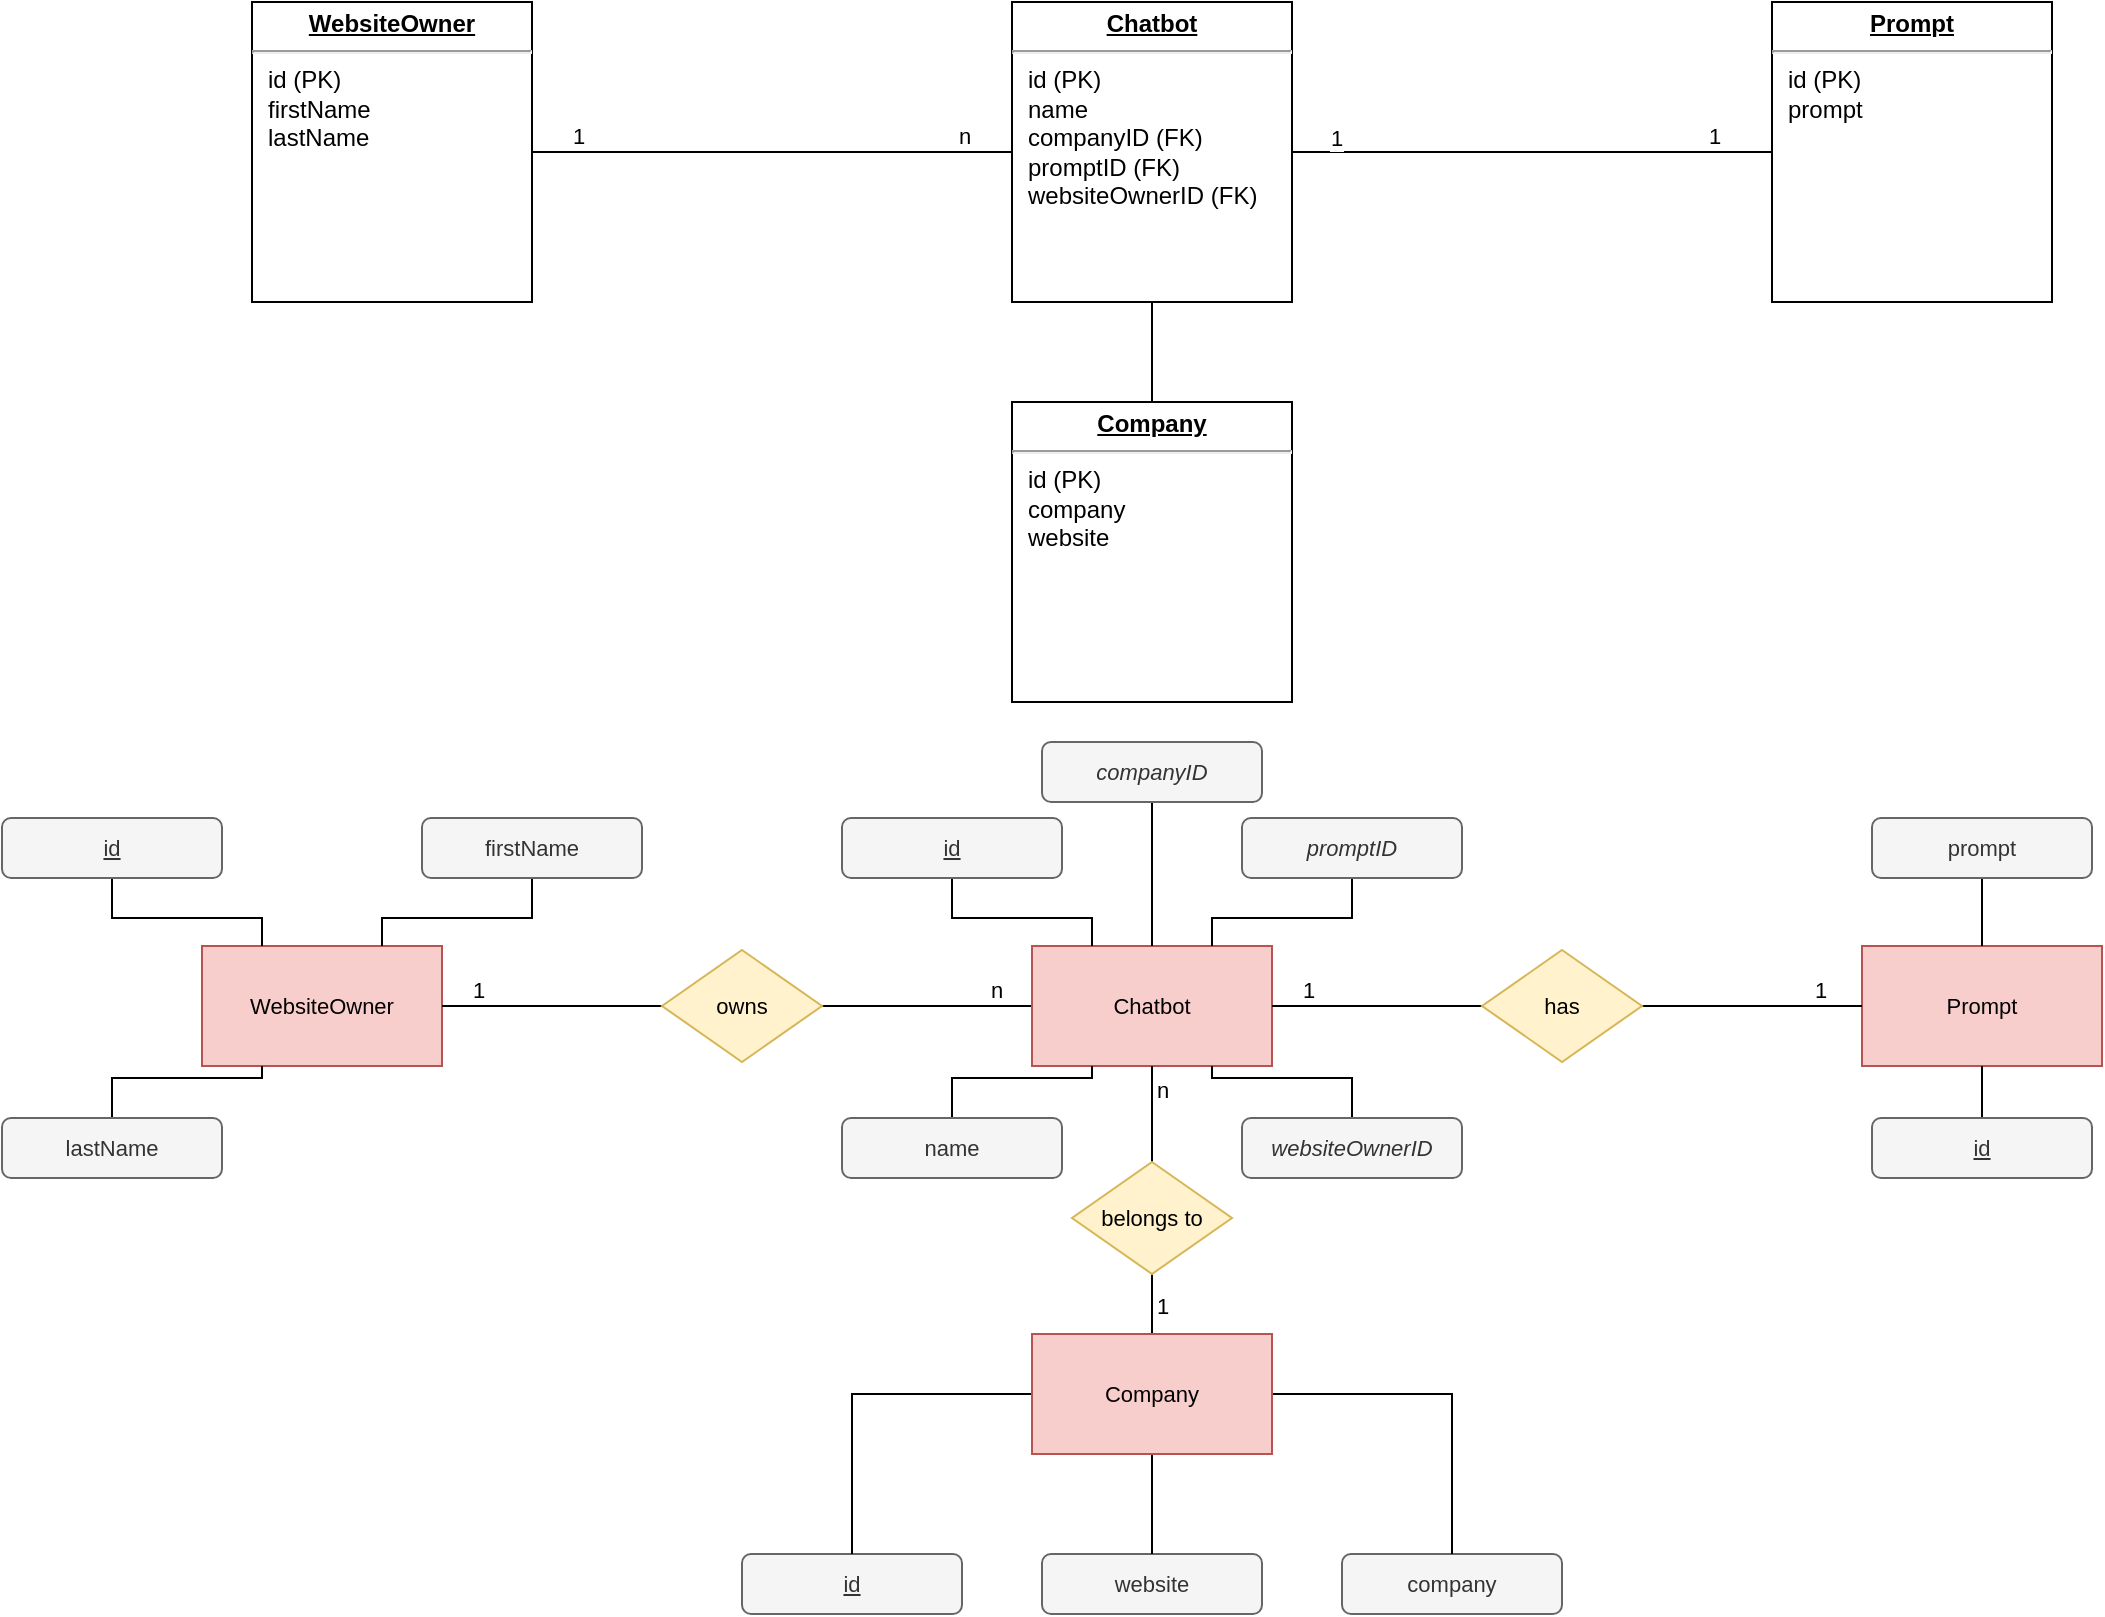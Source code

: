 <mxfile version="26.0.16">
  <diagram name="Page-1" id="a7904f86-f2b4-8e86-fa97-74104820619b">
    <mxGraphModel dx="1434" dy="792" grid="1" gridSize="10" guides="1" tooltips="1" connect="1" arrows="1" fold="1" page="1" pageScale="1" pageWidth="1169" pageHeight="827" background="none" math="0" shadow="0">
      <root>
        <mxCell id="0" />
        <mxCell id="1" parent="0" />
        <mxCell id="1aYPySXUmk-SA74niEho-6" style="edgeStyle=orthogonalEdgeStyle;shape=connector;rounded=0;orthogonalLoop=1;jettySize=auto;html=1;entryX=0;entryY=0.5;entryDx=0;entryDy=0;strokeColor=default;align=center;verticalAlign=middle;fontFamily=Helvetica;fontSize=11;fontColor=default;labelBackgroundColor=default;endArrow=none;endFill=0;" parent="1" source="24794b860abc3c2d-25" target="1aYPySXUmk-SA74niEho-2" edge="1">
          <mxGeometry relative="1" as="geometry" />
        </mxCell>
        <mxCell id="1aYPySXUmk-SA74niEho-7" value="1" style="edgeLabel;html=1;align=center;verticalAlign=middle;resizable=0;points=[];fontFamily=Helvetica;fontSize=11;fontColor=default;labelBackgroundColor=default;" parent="1aYPySXUmk-SA74niEho-6" vertex="1" connectable="0">
          <mxGeometry x="-0.817" y="2" relative="1" as="geometry">
            <mxPoint y="-5" as="offset" />
          </mxGeometry>
        </mxCell>
        <mxCell id="1aYPySXUmk-SA74niEho-10" value="1" style="edgeLabel;html=1;align=center;verticalAlign=middle;resizable=0;points=[];fontFamily=Helvetica;fontSize=11;fontColor=default;labelBackgroundColor=default;" parent="1aYPySXUmk-SA74niEho-6" vertex="1" connectable="0">
          <mxGeometry x="0.758" y="4" relative="1" as="geometry">
            <mxPoint y="-4" as="offset" />
          </mxGeometry>
        </mxCell>
        <mxCell id="24794b860abc3c2d-25" value="&lt;p style=&quot;margin: 4px 0px 0px; text-align: center; text-decoration: underline;&quot;&gt;&lt;b&gt;Chatbot&lt;/b&gt;&lt;/p&gt;&lt;hr&gt;&lt;p style=&quot;margin: 0px ; margin-left: 8px&quot;&gt;id (PK)&lt;/p&gt;&lt;p style=&quot;margin: 0px ; margin-left: 8px&quot;&gt;name&lt;/p&gt;&lt;p style=&quot;margin: 0px ; margin-left: 8px&quot;&gt;companyID (FK)&lt;/p&gt;&lt;p style=&quot;margin: 0px ; margin-left: 8px&quot;&gt;promptID (FK)&lt;/p&gt;&lt;p style=&quot;margin: 0px ; margin-left: 8px&quot;&gt;websiteOwnerID (FK)&lt;/p&gt;" style="verticalAlign=top;align=left;overflow=fill;fontSize=12;fontFamily=Helvetica;html=1;rounded=0;shadow=0;comic=0;labelBackgroundColor=none;strokeWidth=1" parent="1" vertex="1">
          <mxGeometry x="515" y="20" width="140" height="150" as="geometry" />
        </mxCell>
        <mxCell id="1aYPySXUmk-SA74niEho-3" style="edgeStyle=orthogonalEdgeStyle;rounded=0;orthogonalLoop=1;jettySize=auto;html=1;entryX=0;entryY=0.5;entryDx=0;entryDy=0;endArrow=none;endFill=0;" parent="1" source="1aYPySXUmk-SA74niEho-1" target="24794b860abc3c2d-25" edge="1">
          <mxGeometry relative="1" as="geometry" />
        </mxCell>
        <mxCell id="1aYPySXUmk-SA74niEho-4" value="1" style="edgeLabel;html=1;align=center;verticalAlign=middle;resizable=0;points=[];fontFamily=Helvetica;fontSize=11;fontColor=default;labelBackgroundColor=default;" parent="1aYPySXUmk-SA74niEho-3" vertex="1" connectable="0">
          <mxGeometry x="-0.808" y="1" relative="1" as="geometry">
            <mxPoint y="-7" as="offset" />
          </mxGeometry>
        </mxCell>
        <mxCell id="1aYPySXUmk-SA74niEho-5" value="n" style="edgeLabel;html=1;align=center;verticalAlign=middle;resizable=0;points=[];fontFamily=Helvetica;fontSize=11;fontColor=default;labelBackgroundColor=default;" parent="1aYPySXUmk-SA74niEho-3" vertex="1" connectable="0">
          <mxGeometry x="0.8" relative="1" as="geometry">
            <mxPoint y="-8" as="offset" />
          </mxGeometry>
        </mxCell>
        <mxCell id="1aYPySXUmk-SA74niEho-1" value="&lt;p style=&quot;margin: 4px 0px 0px; text-align: center; text-decoration: underline;&quot;&gt;&lt;b&gt;WebsiteOwner&lt;/b&gt;&lt;/p&gt;&lt;hr&gt;&lt;p style=&quot;margin: 0px ; margin-left: 8px&quot;&gt;id (PK)&lt;/p&gt;&lt;p style=&quot;margin: 0px ; margin-left: 8px&quot;&gt;firstName&lt;/p&gt;&lt;p style=&quot;margin: 0px ; margin-left: 8px&quot;&gt;lastName&lt;/p&gt;" style="verticalAlign=top;align=left;overflow=fill;fontSize=12;fontFamily=Helvetica;html=1;rounded=0;shadow=0;comic=0;labelBackgroundColor=none;strokeWidth=1" parent="1" vertex="1">
          <mxGeometry x="135" y="20" width="140" height="150" as="geometry" />
        </mxCell>
        <mxCell id="1aYPySXUmk-SA74niEho-2" value="&lt;p style=&quot;margin: 0px ; margin-top: 4px ; text-align: center ; text-decoration: underline&quot;&gt;&lt;b&gt;Prompt&lt;/b&gt;&lt;/p&gt;&lt;hr&gt;&lt;p style=&quot;margin: 0px ; margin-left: 8px&quot;&gt;id (PK)&lt;/p&gt;&lt;p style=&quot;margin: 0px ; margin-left: 8px&quot;&gt;prompt&lt;/p&gt;" style="verticalAlign=top;align=left;overflow=fill;fontSize=12;fontFamily=Helvetica;html=1;rounded=0;shadow=0;comic=0;labelBackgroundColor=none;strokeWidth=1" parent="1" vertex="1">
          <mxGeometry x="895" y="20" width="140" height="150" as="geometry" />
        </mxCell>
        <mxCell id="1aYPySXUmk-SA74niEho-11" value="Prompt" style="rounded=0;whiteSpace=wrap;html=1;fontFamily=Helvetica;fontSize=11;labelBackgroundColor=none;fillColor=#f8cecc;strokeColor=#b85450;" parent="1" vertex="1">
          <mxGeometry x="940" y="492" width="120" height="60" as="geometry" />
        </mxCell>
        <mxCell id="1aYPySXUmk-SA74niEho-14" style="edgeStyle=orthogonalEdgeStyle;shape=connector;rounded=0;orthogonalLoop=1;jettySize=auto;html=1;entryX=0;entryY=0.5;entryDx=0;entryDy=0;strokeColor=default;align=center;verticalAlign=middle;fontFamily=Helvetica;fontSize=11;fontColor=default;labelBackgroundColor=default;endArrow=none;endFill=0;" parent="1" source="1aYPySXUmk-SA74niEho-17" target="1aYPySXUmk-SA74niEho-13" edge="1">
          <mxGeometry relative="1" as="geometry" />
        </mxCell>
        <mxCell id="1aYPySXUmk-SA74niEho-22" value="n" style="edgeLabel;html=1;align=center;verticalAlign=middle;resizable=0;points=[];fontFamily=Helvetica;fontSize=11;fontColor=default;labelBackgroundColor=default;" parent="1aYPySXUmk-SA74niEho-14" vertex="1" connectable="0">
          <mxGeometry x="0.657" relative="1" as="geometry">
            <mxPoint y="-8" as="offset" />
          </mxGeometry>
        </mxCell>
        <mxCell id="1aYPySXUmk-SA74niEho-12" value="WebsiteOwner" style="rounded=0;whiteSpace=wrap;html=1;fontFamily=Helvetica;fontSize=11;labelBackgroundColor=none;fillColor=#f8cecc;strokeColor=#b85450;" parent="1" vertex="1">
          <mxGeometry x="110" y="492" width="120" height="60" as="geometry" />
        </mxCell>
        <mxCell id="1aYPySXUmk-SA74niEho-15" style="edgeStyle=orthogonalEdgeStyle;shape=connector;rounded=0;orthogonalLoop=1;jettySize=auto;html=1;entryX=0;entryY=0.5;entryDx=0;entryDy=0;strokeColor=default;align=center;verticalAlign=middle;fontFamily=Helvetica;fontSize=11;fontColor=default;labelBackgroundColor=default;endArrow=none;endFill=0;" parent="1" source="1aYPySXUmk-SA74niEho-18" target="1aYPySXUmk-SA74niEho-11" edge="1">
          <mxGeometry relative="1" as="geometry" />
        </mxCell>
        <mxCell id="1aYPySXUmk-SA74niEho-24" value="1" style="edgeLabel;html=1;align=center;verticalAlign=middle;resizable=0;points=[];fontFamily=Helvetica;fontSize=11;fontColor=default;labelBackgroundColor=default;" parent="1aYPySXUmk-SA74niEho-15" vertex="1" connectable="0">
          <mxGeometry x="0.618" relative="1" as="geometry">
            <mxPoint y="-8" as="offset" />
          </mxGeometry>
        </mxCell>
        <mxCell id="E2aWB45LePguVV_cPQZG-10" style="edgeStyle=orthogonalEdgeStyle;shape=connector;rounded=0;orthogonalLoop=1;jettySize=auto;html=1;entryX=0.5;entryY=0;entryDx=0;entryDy=0;strokeColor=default;align=center;verticalAlign=middle;fontFamily=Helvetica;fontSize=11;fontColor=default;labelBackgroundColor=default;startFill=0;endArrow=none;" edge="1" parent="1" source="E2aWB45LePguVV_cPQZG-16" target="E2aWB45LePguVV_cPQZG-6">
          <mxGeometry relative="1" as="geometry" />
        </mxCell>
        <mxCell id="E2aWB45LePguVV_cPQZG-22" value="1" style="edgeLabel;html=1;align=center;verticalAlign=middle;resizable=0;points=[];fontFamily=Helvetica;fontSize=11;fontColor=default;labelBackgroundColor=default;" vertex="1" connectable="0" parent="E2aWB45LePguVV_cPQZG-10">
          <mxGeometry x="0.44" relative="1" as="geometry">
            <mxPoint x="5" as="offset" />
          </mxGeometry>
        </mxCell>
        <mxCell id="1aYPySXUmk-SA74niEho-13" value="Chatbot" style="rounded=0;whiteSpace=wrap;html=1;fontFamily=Helvetica;fontSize=11;labelBackgroundColor=none;fillColor=#f8cecc;strokeColor=#b85450;" parent="1" vertex="1">
          <mxGeometry x="525" y="492" width="120" height="60" as="geometry" />
        </mxCell>
        <mxCell id="1aYPySXUmk-SA74niEho-19" value="" style="edgeStyle=orthogonalEdgeStyle;shape=connector;rounded=0;orthogonalLoop=1;jettySize=auto;html=1;entryX=0;entryY=0.5;entryDx=0;entryDy=0;strokeColor=default;align=center;verticalAlign=middle;fontFamily=Helvetica;fontSize=11;fontColor=default;labelBackgroundColor=default;endArrow=none;endFill=0;" parent="1" source="1aYPySXUmk-SA74niEho-12" target="1aYPySXUmk-SA74niEho-17" edge="1">
          <mxGeometry relative="1" as="geometry">
            <mxPoint x="230" y="522" as="sourcePoint" />
            <mxPoint x="525" y="522" as="targetPoint" />
          </mxGeometry>
        </mxCell>
        <mxCell id="1aYPySXUmk-SA74niEho-21" value="1" style="edgeLabel;html=1;align=center;verticalAlign=middle;resizable=0;points=[];fontFamily=Helvetica;fontSize=11;fontColor=default;labelBackgroundColor=default;" parent="1aYPySXUmk-SA74niEho-19" vertex="1" connectable="0">
          <mxGeometry x="-0.673" y="2" relative="1" as="geometry">
            <mxPoint y="-6" as="offset" />
          </mxGeometry>
        </mxCell>
        <mxCell id="1aYPySXUmk-SA74niEho-17" value="owns" style="rhombus;whiteSpace=wrap;html=1;fontFamily=Helvetica;fontSize=11;labelBackgroundColor=none;fillColor=#fff2cc;strokeColor=#d6b656;" parent="1" vertex="1">
          <mxGeometry x="340" y="494" width="80" height="56" as="geometry" />
        </mxCell>
        <mxCell id="1aYPySXUmk-SA74niEho-20" value="" style="edgeStyle=orthogonalEdgeStyle;shape=connector;rounded=0;orthogonalLoop=1;jettySize=auto;html=1;entryX=0;entryY=0.5;entryDx=0;entryDy=0;strokeColor=default;align=center;verticalAlign=middle;fontFamily=Helvetica;fontSize=11;fontColor=default;labelBackgroundColor=default;endArrow=none;endFill=0;" parent="1" source="1aYPySXUmk-SA74niEho-13" target="1aYPySXUmk-SA74niEho-18" edge="1">
          <mxGeometry relative="1" as="geometry">
            <mxPoint x="645" y="522" as="sourcePoint" />
            <mxPoint x="940" y="522" as="targetPoint" />
          </mxGeometry>
        </mxCell>
        <mxCell id="1aYPySXUmk-SA74niEho-23" value="1" style="edgeLabel;html=1;align=center;verticalAlign=middle;resizable=0;points=[];fontFamily=Helvetica;fontSize=11;fontColor=default;labelBackgroundColor=default;" parent="1aYPySXUmk-SA74niEho-20" vertex="1" connectable="0">
          <mxGeometry x="-0.657" y="2" relative="1" as="geometry">
            <mxPoint y="-6" as="offset" />
          </mxGeometry>
        </mxCell>
        <mxCell id="1aYPySXUmk-SA74niEho-18" value="has" style="rhombus;whiteSpace=wrap;html=1;fontFamily=Helvetica;fontSize=11;labelBackgroundColor=none;fillColor=#fff2cc;strokeColor=#d6b656;" parent="1" vertex="1">
          <mxGeometry x="750" y="494" width="80" height="56" as="geometry" />
        </mxCell>
        <mxCell id="1aYPySXUmk-SA74niEho-25" value="&lt;u&gt;id&lt;/u&gt;" style="rounded=1;whiteSpace=wrap;html=1;fontFamily=Helvetica;fontSize=11;fontColor=#333333;labelBackgroundColor=none;fillColor=#f5f5f5;strokeColor=#666666;" parent="1" vertex="1">
          <mxGeometry x="380" y="796" width="110" height="30" as="geometry" />
        </mxCell>
        <mxCell id="1aYPySXUmk-SA74niEho-46" style="edgeStyle=orthogonalEdgeStyle;shape=connector;rounded=0;orthogonalLoop=1;jettySize=auto;html=1;entryX=0.25;entryY=0;entryDx=0;entryDy=0;strokeColor=default;align=center;verticalAlign=middle;fontFamily=Helvetica;fontSize=11;fontColor=default;labelBackgroundColor=default;endArrow=none;endFill=0;" parent="1" source="1aYPySXUmk-SA74niEho-26" target="1aYPySXUmk-SA74niEho-12" edge="1">
          <mxGeometry relative="1" as="geometry" />
        </mxCell>
        <mxCell id="1aYPySXUmk-SA74niEho-26" value="&lt;u&gt;id&lt;/u&gt;" style="rounded=1;whiteSpace=wrap;html=1;fontFamily=Helvetica;fontSize=11;fontColor=#333333;labelBackgroundColor=none;fillColor=#f5f5f5;strokeColor=#666666;" parent="1" vertex="1">
          <mxGeometry x="10" y="428" width="110" height="30" as="geometry" />
        </mxCell>
        <mxCell id="1aYPySXUmk-SA74niEho-41" style="edgeStyle=orthogonalEdgeStyle;shape=connector;rounded=0;orthogonalLoop=1;jettySize=auto;html=1;entryX=0.5;entryY=1;entryDx=0;entryDy=0;strokeColor=default;align=center;verticalAlign=middle;fontFamily=Helvetica;fontSize=11;fontColor=default;labelBackgroundColor=default;endArrow=none;endFill=0;" parent="1" source="1aYPySXUmk-SA74niEho-27" target="1aYPySXUmk-SA74niEho-11" edge="1">
          <mxGeometry relative="1" as="geometry" />
        </mxCell>
        <mxCell id="1aYPySXUmk-SA74niEho-27" value="&lt;u&gt;id&lt;/u&gt;" style="rounded=1;whiteSpace=wrap;html=1;fontFamily=Helvetica;fontSize=11;fontColor=#333333;labelBackgroundColor=none;fillColor=#f5f5f5;strokeColor=#666666;" parent="1" vertex="1">
          <mxGeometry x="945" y="578" width="110" height="30" as="geometry" />
        </mxCell>
        <mxCell id="1aYPySXUmk-SA74niEho-45" style="edgeStyle=orthogonalEdgeStyle;shape=connector;rounded=0;orthogonalLoop=1;jettySize=auto;html=1;entryX=0.75;entryY=0;entryDx=0;entryDy=0;strokeColor=default;align=center;verticalAlign=middle;fontFamily=Helvetica;fontSize=11;fontColor=default;labelBackgroundColor=default;endArrow=none;endFill=0;" parent="1" source="1aYPySXUmk-SA74niEho-28" target="1aYPySXUmk-SA74niEho-12" edge="1">
          <mxGeometry relative="1" as="geometry" />
        </mxCell>
        <mxCell id="1aYPySXUmk-SA74niEho-28" value="firstName" style="rounded=1;whiteSpace=wrap;html=1;fontFamily=Helvetica;fontSize=11;fontColor=#333333;labelBackgroundColor=none;fillColor=#f5f5f5;strokeColor=#666666;" parent="1" vertex="1">
          <mxGeometry x="220" y="428" width="110" height="30" as="geometry" />
        </mxCell>
        <mxCell id="1aYPySXUmk-SA74niEho-44" style="edgeStyle=orthogonalEdgeStyle;shape=connector;rounded=0;orthogonalLoop=1;jettySize=auto;html=1;entryX=0.25;entryY=1;entryDx=0;entryDy=0;strokeColor=default;align=center;verticalAlign=middle;fontFamily=Helvetica;fontSize=11;fontColor=default;labelBackgroundColor=default;endArrow=none;endFill=0;" parent="1" source="1aYPySXUmk-SA74niEho-29" target="1aYPySXUmk-SA74niEho-12" edge="1">
          <mxGeometry relative="1" as="geometry" />
        </mxCell>
        <mxCell id="1aYPySXUmk-SA74niEho-29" value="lastName" style="rounded=1;whiteSpace=wrap;html=1;fontFamily=Helvetica;fontSize=11;fontColor=#333333;labelBackgroundColor=none;fillColor=#f5f5f5;strokeColor=#666666;" parent="1" vertex="1">
          <mxGeometry x="10" y="578" width="110" height="30" as="geometry" />
        </mxCell>
        <mxCell id="1aYPySXUmk-SA74niEho-30" value="website" style="rounded=1;whiteSpace=wrap;html=1;fontFamily=Helvetica;fontSize=11;fontColor=#333333;labelBackgroundColor=none;fillColor=#f5f5f5;strokeColor=#666666;" parent="1" vertex="1">
          <mxGeometry x="530" y="796" width="110" height="30" as="geometry" />
        </mxCell>
        <mxCell id="1aYPySXUmk-SA74niEho-39" style="edgeStyle=orthogonalEdgeStyle;shape=connector;rounded=0;orthogonalLoop=1;jettySize=auto;html=1;entryX=0.25;entryY=1;entryDx=0;entryDy=0;strokeColor=default;align=center;verticalAlign=middle;fontFamily=Helvetica;fontSize=11;fontColor=default;labelBackgroundColor=default;endArrow=none;endFill=0;" parent="1" source="1aYPySXUmk-SA74niEho-31" target="1aYPySXUmk-SA74niEho-13" edge="1">
          <mxGeometry relative="1" as="geometry" />
        </mxCell>
        <mxCell id="1aYPySXUmk-SA74niEho-31" value="name" style="rounded=1;whiteSpace=wrap;html=1;fontFamily=Helvetica;fontSize=11;fontColor=#333333;labelBackgroundColor=none;fillColor=#f5f5f5;strokeColor=#666666;" parent="1" vertex="1">
          <mxGeometry x="430" y="578" width="110" height="30" as="geometry" />
        </mxCell>
        <mxCell id="1aYPySXUmk-SA74niEho-38" style="edgeStyle=orthogonalEdgeStyle;shape=connector;rounded=0;orthogonalLoop=1;jettySize=auto;html=1;entryX=0.75;entryY=0;entryDx=0;entryDy=0;strokeColor=default;align=center;verticalAlign=middle;fontFamily=Helvetica;fontSize=11;fontColor=default;labelBackgroundColor=default;endArrow=none;endFill=0;" parent="1" source="1aYPySXUmk-SA74niEho-32" target="1aYPySXUmk-SA74niEho-13" edge="1">
          <mxGeometry relative="1" as="geometry" />
        </mxCell>
        <mxCell id="1aYPySXUmk-SA74niEho-32" value="promptID" style="rounded=1;whiteSpace=wrap;html=1;fontFamily=Helvetica;fontSize=11;fontColor=#333333;labelBackgroundColor=none;fillColor=#f5f5f5;strokeColor=#666666;fontStyle=2" parent="1" vertex="1">
          <mxGeometry x="630" y="428" width="110" height="30" as="geometry" />
        </mxCell>
        <mxCell id="1aYPySXUmk-SA74niEho-40" style="edgeStyle=orthogonalEdgeStyle;shape=connector;rounded=0;orthogonalLoop=1;jettySize=auto;html=1;entryX=0.75;entryY=1;entryDx=0;entryDy=0;strokeColor=default;align=center;verticalAlign=middle;fontFamily=Helvetica;fontSize=11;fontColor=default;labelBackgroundColor=default;endArrow=none;endFill=0;" parent="1" source="1aYPySXUmk-SA74niEho-33" target="1aYPySXUmk-SA74niEho-13" edge="1">
          <mxGeometry relative="1" as="geometry" />
        </mxCell>
        <mxCell id="1aYPySXUmk-SA74niEho-33" value="websiteOwnerID" style="rounded=1;whiteSpace=wrap;html=1;fontFamily=Helvetica;fontSize=11;fontColor=#333333;labelBackgroundColor=none;fillColor=#f5f5f5;strokeColor=#666666;fontStyle=2" parent="1" vertex="1">
          <mxGeometry x="630" y="578" width="110" height="30" as="geometry" />
        </mxCell>
        <mxCell id="1aYPySXUmk-SA74niEho-42" style="edgeStyle=orthogonalEdgeStyle;shape=connector;rounded=0;orthogonalLoop=1;jettySize=auto;html=1;entryX=0.5;entryY=0;entryDx=0;entryDy=0;strokeColor=default;align=center;verticalAlign=middle;fontFamily=Helvetica;fontSize=11;fontColor=default;labelBackgroundColor=default;endArrow=none;endFill=0;" parent="1" source="1aYPySXUmk-SA74niEho-34" target="1aYPySXUmk-SA74niEho-11" edge="1">
          <mxGeometry relative="1" as="geometry" />
        </mxCell>
        <mxCell id="1aYPySXUmk-SA74niEho-34" value="prompt" style="rounded=1;whiteSpace=wrap;html=1;fontFamily=Helvetica;fontSize=11;fontColor=#333333;labelBackgroundColor=none;fillColor=#f5f5f5;strokeColor=#666666;" parent="1" vertex="1">
          <mxGeometry x="945" y="428" width="110" height="30" as="geometry" />
        </mxCell>
        <mxCell id="E2aWB45LePguVV_cPQZG-1" value="company" style="rounded=1;whiteSpace=wrap;html=1;fontFamily=Helvetica;fontSize=11;fontColor=#333333;labelBackgroundColor=none;fillColor=#f5f5f5;strokeColor=#666666;" vertex="1" parent="1">
          <mxGeometry x="680" y="796" width="110" height="30" as="geometry" />
        </mxCell>
        <mxCell id="E2aWB45LePguVV_cPQZG-5" style="edgeStyle=orthogonalEdgeStyle;shape=connector;rounded=0;orthogonalLoop=1;jettySize=auto;html=1;entryX=0.5;entryY=1;entryDx=0;entryDy=0;strokeColor=default;align=center;verticalAlign=middle;fontFamily=Helvetica;fontSize=11;fontColor=default;labelBackgroundColor=default;startFill=0;endArrow=none;" edge="1" parent="1" source="E2aWB45LePguVV_cPQZG-4" target="24794b860abc3c2d-25">
          <mxGeometry relative="1" as="geometry" />
        </mxCell>
        <mxCell id="E2aWB45LePguVV_cPQZG-4" value="&lt;p style=&quot;margin: 4px 0px 0px; text-align: center; text-decoration: underline;&quot;&gt;&lt;b&gt;Company&lt;/b&gt;&lt;/p&gt;&lt;hr&gt;&lt;p style=&quot;margin: 0px ; margin-left: 8px&quot;&gt;id (PK)&lt;/p&gt;&lt;p style=&quot;margin: 0px ; margin-left: 8px&quot;&gt;company&lt;/p&gt;&lt;p style=&quot;margin: 0px ; margin-left: 8px&quot;&gt;website&lt;/p&gt;" style="verticalAlign=top;align=left;overflow=fill;fontSize=12;fontFamily=Helvetica;html=1;rounded=0;shadow=0;comic=0;labelBackgroundColor=none;strokeWidth=1" vertex="1" parent="1">
          <mxGeometry x="515" y="220" width="140" height="150" as="geometry" />
        </mxCell>
        <mxCell id="E2aWB45LePguVV_cPQZG-11" style="edgeStyle=orthogonalEdgeStyle;shape=connector;rounded=0;orthogonalLoop=1;jettySize=auto;html=1;entryX=0.5;entryY=0;entryDx=0;entryDy=0;strokeColor=default;align=center;verticalAlign=middle;fontFamily=Helvetica;fontSize=11;fontColor=default;labelBackgroundColor=default;startFill=0;endArrow=none;" edge="1" parent="1" source="E2aWB45LePguVV_cPQZG-6" target="1aYPySXUmk-SA74niEho-25">
          <mxGeometry relative="1" as="geometry" />
        </mxCell>
        <mxCell id="E2aWB45LePguVV_cPQZG-12" style="edgeStyle=orthogonalEdgeStyle;shape=connector;rounded=0;orthogonalLoop=1;jettySize=auto;html=1;entryX=0.5;entryY=0;entryDx=0;entryDy=0;strokeColor=default;align=center;verticalAlign=middle;fontFamily=Helvetica;fontSize=11;fontColor=default;labelBackgroundColor=default;startFill=0;endArrow=none;" edge="1" parent="1" source="E2aWB45LePguVV_cPQZG-6" target="1aYPySXUmk-SA74niEho-30">
          <mxGeometry relative="1" as="geometry" />
        </mxCell>
        <mxCell id="E2aWB45LePguVV_cPQZG-13" style="edgeStyle=orthogonalEdgeStyle;shape=connector;rounded=0;orthogonalLoop=1;jettySize=auto;html=1;entryX=0.5;entryY=0;entryDx=0;entryDy=0;strokeColor=default;align=center;verticalAlign=middle;fontFamily=Helvetica;fontSize=11;fontColor=default;labelBackgroundColor=default;startFill=0;endArrow=none;" edge="1" parent="1" source="E2aWB45LePguVV_cPQZG-6" target="E2aWB45LePguVV_cPQZG-1">
          <mxGeometry relative="1" as="geometry" />
        </mxCell>
        <mxCell id="E2aWB45LePguVV_cPQZG-6" value="Company" style="rounded=0;whiteSpace=wrap;html=1;fontFamily=Helvetica;fontSize=11;labelBackgroundColor=none;fillColor=#f8cecc;strokeColor=#b85450;" vertex="1" parent="1">
          <mxGeometry x="525" y="686" width="120" height="60" as="geometry" />
        </mxCell>
        <mxCell id="E2aWB45LePguVV_cPQZG-20" style="edgeStyle=orthogonalEdgeStyle;shape=connector;rounded=0;orthogonalLoop=1;jettySize=auto;html=1;entryX=0.25;entryY=0;entryDx=0;entryDy=0;strokeColor=default;align=center;verticalAlign=middle;fontFamily=Helvetica;fontSize=11;fontColor=default;labelBackgroundColor=default;startFill=0;endArrow=none;" edge="1" parent="1" source="E2aWB45LePguVV_cPQZG-7" target="1aYPySXUmk-SA74niEho-13">
          <mxGeometry relative="1" as="geometry" />
        </mxCell>
        <mxCell id="E2aWB45LePguVV_cPQZG-7" value="&lt;u&gt;id&lt;/u&gt;" style="rounded=1;whiteSpace=wrap;html=1;fontFamily=Helvetica;fontSize=11;fontColor=#333333;labelBackgroundColor=none;fillColor=#f5f5f5;strokeColor=#666666;" vertex="1" parent="1">
          <mxGeometry x="430" y="428" width="110" height="30" as="geometry" />
        </mxCell>
        <mxCell id="E2aWB45LePguVV_cPQZG-15" style="edgeStyle=orthogonalEdgeStyle;shape=connector;rounded=0;orthogonalLoop=1;jettySize=auto;html=1;entryX=0.5;entryY=0;entryDx=0;entryDy=0;strokeColor=default;align=center;verticalAlign=middle;fontFamily=Helvetica;fontSize=11;fontColor=default;labelBackgroundColor=default;startFill=0;endArrow=none;" edge="1" parent="1" source="E2aWB45LePguVV_cPQZG-8" target="1aYPySXUmk-SA74niEho-13">
          <mxGeometry relative="1" as="geometry" />
        </mxCell>
        <mxCell id="E2aWB45LePguVV_cPQZG-8" value="companyID" style="rounded=1;whiteSpace=wrap;html=1;fontFamily=Helvetica;fontSize=11;fontColor=#333333;labelBackgroundColor=none;fillColor=#f5f5f5;strokeColor=#666666;fontStyle=2" vertex="1" parent="1">
          <mxGeometry x="530" y="390" width="110" height="30" as="geometry" />
        </mxCell>
        <mxCell id="E2aWB45LePguVV_cPQZG-17" value="" style="edgeStyle=orthogonalEdgeStyle;shape=connector;rounded=0;orthogonalLoop=1;jettySize=auto;html=1;entryX=0.5;entryY=0;entryDx=0;entryDy=0;strokeColor=default;align=center;verticalAlign=middle;fontFamily=Helvetica;fontSize=11;fontColor=default;labelBackgroundColor=default;startFill=0;endArrow=none;" edge="1" parent="1" source="1aYPySXUmk-SA74niEho-13" target="E2aWB45LePguVV_cPQZG-16">
          <mxGeometry relative="1" as="geometry">
            <mxPoint x="585" y="552" as="sourcePoint" />
            <mxPoint x="585" y="686" as="targetPoint" />
          </mxGeometry>
        </mxCell>
        <mxCell id="E2aWB45LePguVV_cPQZG-21" value="n" style="edgeLabel;html=1;align=center;verticalAlign=middle;resizable=0;points=[];fontFamily=Helvetica;fontSize=11;fontColor=default;labelBackgroundColor=default;" vertex="1" connectable="0" parent="E2aWB45LePguVV_cPQZG-17">
          <mxGeometry x="-0.5" relative="1" as="geometry">
            <mxPoint x="5" as="offset" />
          </mxGeometry>
        </mxCell>
        <mxCell id="E2aWB45LePguVV_cPQZG-16" value="belongs to" style="rhombus;whiteSpace=wrap;html=1;fontFamily=Helvetica;fontSize=11;labelBackgroundColor=none;fillColor=#fff2cc;strokeColor=#d6b656;" vertex="1" parent="1">
          <mxGeometry x="545" y="600" width="80" height="56" as="geometry" />
        </mxCell>
      </root>
    </mxGraphModel>
  </diagram>
</mxfile>
